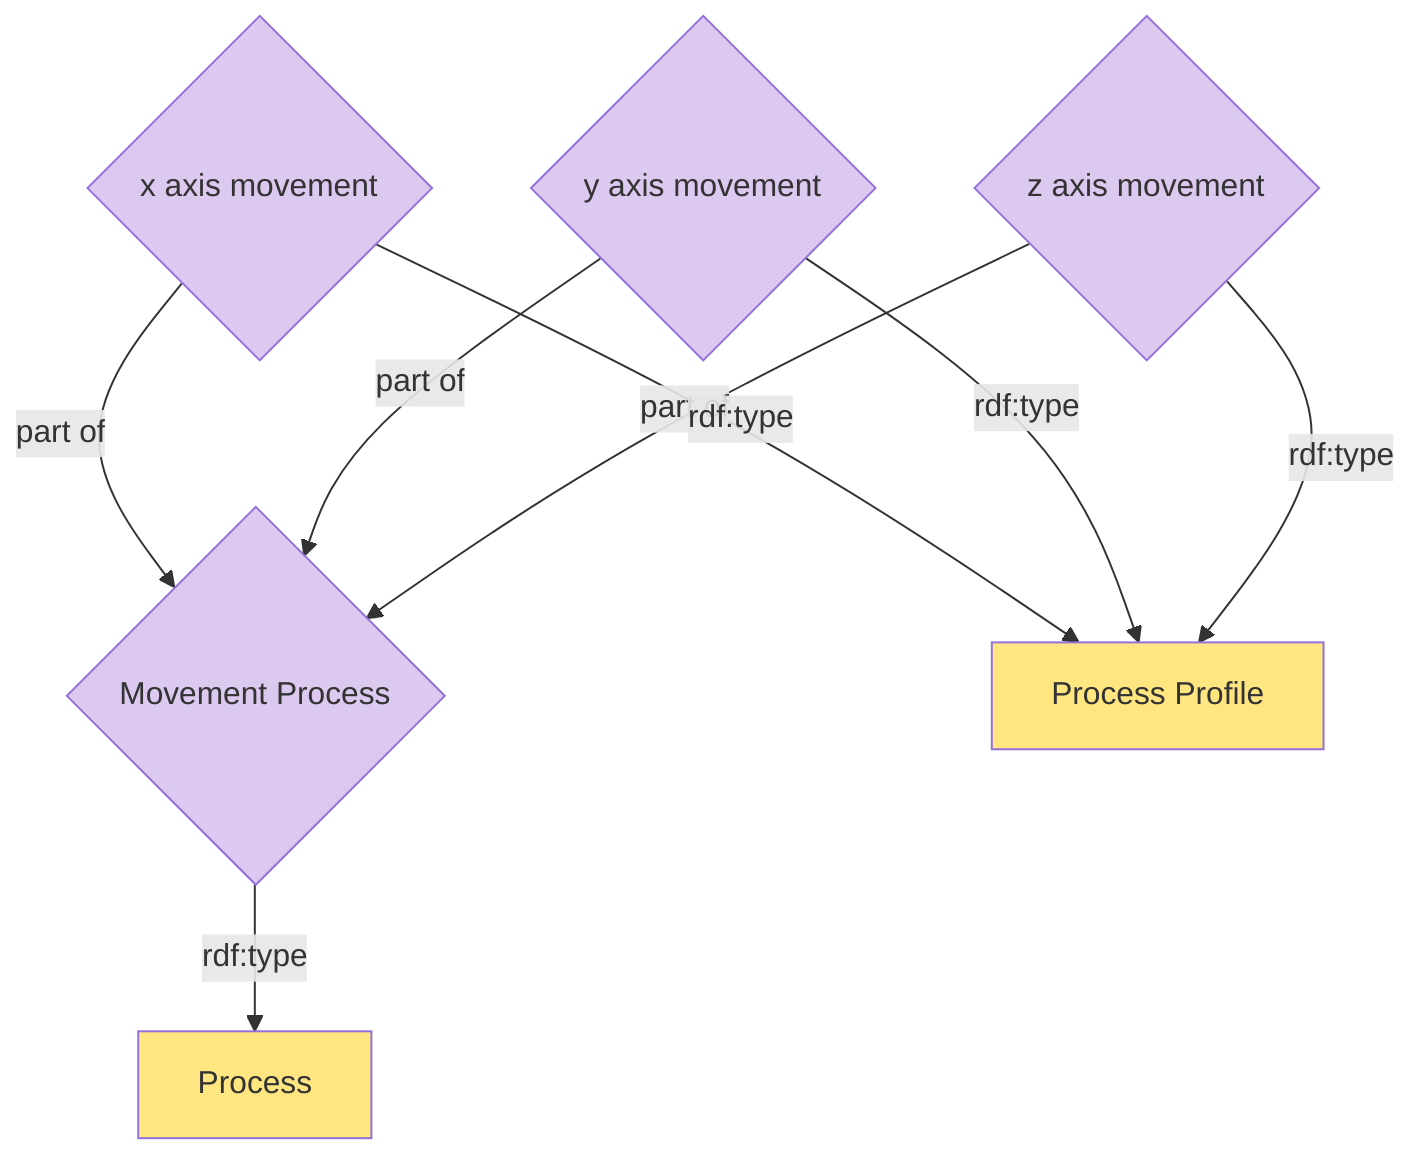 graph TB

AA{x axis movement}

CC{y axis movement}

DD{z axis movement}


AA --> |part of| ABC{Movement Process}

CC --> |part of| ABC{Movement Process}

DD --> |part of| ABC{Movement Process}

ABC --> |rdf:type| ABCD[Process]


AA --> |rdf:type| AAA[Process Profile]

CC --> |rdf:type| AAA

DD --> |rdf:type| AAA



classDef yellow fill:#ffe680
classDef purple fill:#dbc9ef
classDef white fill:#ffffff

class A,B,C,D,E,F,H,AA,CC,DD,ABC purple
class G,GG,AAA,ABCD,GGG yellow
class F white